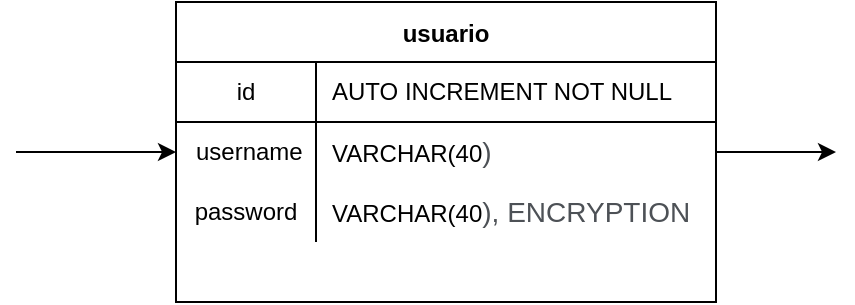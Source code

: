 <mxfile version="14.7.7" type="device"><diagram id="b9N5NoFdpQIJ4h7Vt9xj" name="Page-1"><mxGraphModel dx="868" dy="482" grid="1" gridSize="10" guides="1" tooltips="1" connect="1" arrows="1" fold="1" page="1" pageScale="1" pageWidth="827" pageHeight="1169" math="0" shadow="0"><root><mxCell id="0"/><mxCell id="1" parent="0"/><mxCell id="icZ57qNvOy2Bql8MkENV-1" value="usuario" style="shape=table;startSize=30;container=1;collapsible=0;childLayout=tableLayout;fixedRows=1;rowLines=0;fontStyle=1;align=center;" vertex="1" parent="1"><mxGeometry x="120" y="130" width="270" height="150" as="geometry"/></mxCell><mxCell id="icZ57qNvOy2Bql8MkENV-2" value="" style="shape=partialRectangle;html=1;whiteSpace=wrap;collapsible=0;dropTarget=0;pointerEvents=0;fillColor=none;top=0;left=0;bottom=1;right=0;points=[[0,0.5],[1,0.5]];portConstraint=eastwest;" vertex="1" parent="icZ57qNvOy2Bql8MkENV-1"><mxGeometry y="30" width="270" height="30" as="geometry"/></mxCell><mxCell id="icZ57qNvOy2Bql8MkENV-3" value="id" style="shape=partialRectangle;html=1;whiteSpace=wrap;connectable=0;fillColor=none;top=0;left=0;bottom=0;right=0;overflow=hidden;" vertex="1" parent="icZ57qNvOy2Bql8MkENV-2"><mxGeometry width="70" height="30" as="geometry"/></mxCell><mxCell id="icZ57qNvOy2Bql8MkENV-4" value="AUTO INCREMENT NOT NULL" style="shape=partialRectangle;html=1;whiteSpace=wrap;connectable=0;fillColor=none;top=0;left=0;bottom=0;right=0;align=left;spacingLeft=6;overflow=hidden;" vertex="1" parent="icZ57qNvOy2Bql8MkENV-2"><mxGeometry x="70" width="200" height="30" as="geometry"/></mxCell><mxCell id="icZ57qNvOy2Bql8MkENV-5" value="" style="shape=partialRectangle;html=1;whiteSpace=wrap;collapsible=0;dropTarget=0;pointerEvents=0;fillColor=none;top=0;left=0;bottom=0;right=0;points=[[0,0.5],[1,0.5]];portConstraint=eastwest;" vertex="1" parent="icZ57qNvOy2Bql8MkENV-1"><mxGeometry y="60" width="270" height="30" as="geometry"/></mxCell><mxCell id="icZ57qNvOy2Bql8MkENV-6" value="&amp;nbsp;username" style="shape=partialRectangle;html=1;whiteSpace=wrap;connectable=0;fillColor=none;top=0;left=0;bottom=0;right=0;overflow=hidden;" vertex="1" parent="icZ57qNvOy2Bql8MkENV-5"><mxGeometry width="70" height="30" as="geometry"/></mxCell><mxCell id="icZ57qNvOy2Bql8MkENV-7" value="VARCHAR(40&lt;span style=&quot;color: rgb(77 , 81 , 86) ; font-family: &amp;#34;arial&amp;#34; , sans-serif ; font-size: 14px ; background-color: rgb(255 , 255 , 255)&quot;&gt;)&lt;/span&gt;" style="shape=partialRectangle;html=1;whiteSpace=wrap;connectable=0;fillColor=none;top=0;left=0;bottom=0;right=0;align=left;spacingLeft=6;overflow=hidden;" vertex="1" parent="icZ57qNvOy2Bql8MkENV-5"><mxGeometry x="70" width="200" height="30" as="geometry"/></mxCell><mxCell id="icZ57qNvOy2Bql8MkENV-8" value="" style="shape=partialRectangle;html=1;whiteSpace=wrap;collapsible=0;dropTarget=0;pointerEvents=0;fillColor=none;top=0;left=0;bottom=0;right=0;points=[[0,0.5],[1,0.5]];portConstraint=eastwest;" vertex="1" parent="icZ57qNvOy2Bql8MkENV-1"><mxGeometry y="90" width="270" height="30" as="geometry"/></mxCell><mxCell id="icZ57qNvOy2Bql8MkENV-9" value="password" style="shape=partialRectangle;html=1;whiteSpace=wrap;connectable=0;fillColor=none;top=0;left=0;bottom=0;right=0;overflow=hidden;" vertex="1" parent="icZ57qNvOy2Bql8MkENV-8"><mxGeometry width="70" height="30" as="geometry"/></mxCell><mxCell id="icZ57qNvOy2Bql8MkENV-10" value="VARCHAR(40&lt;span style=&quot;color: rgb(77 , 81 , 86) ; font-family: &amp;#34;arial&amp;#34; , sans-serif ; font-size: 14px ; background-color: rgb(255 , 255 , 255)&quot;&gt;),&amp;nbsp;&lt;/span&gt;&lt;font color=&quot;#4d5156&quot; face=&quot;arial, sans-serif&quot;&gt;&lt;span style=&quot;font-size: 14px&quot;&gt;ENCRYPTION&lt;/span&gt;&lt;/font&gt;" style="shape=partialRectangle;html=1;whiteSpace=wrap;connectable=0;fillColor=none;top=0;left=0;bottom=0;right=0;align=left;spacingLeft=6;overflow=hidden;" vertex="1" parent="icZ57qNvOy2Bql8MkENV-8"><mxGeometry x="70" width="200" height="30" as="geometry"/></mxCell><mxCell id="icZ57qNvOy2Bql8MkENV-11" value="" style="endArrow=classic;html=1;entryX=0;entryY=0.5;entryDx=0;entryDy=0;" edge="1" parent="1" target="icZ57qNvOy2Bql8MkENV-5"><mxGeometry width="50" height="50" relative="1" as="geometry"><mxPoint x="40" y="205" as="sourcePoint"/><mxPoint x="440" y="220" as="targetPoint"/></mxGeometry></mxCell><mxCell id="icZ57qNvOy2Bql8MkENV-12" value="" style="endArrow=classic;html=1;exitX=1;exitY=0.5;exitDx=0;exitDy=0;" edge="1" parent="1" source="icZ57qNvOy2Bql8MkENV-5"><mxGeometry width="50" height="50" relative="1" as="geometry"><mxPoint x="50" y="215" as="sourcePoint"/><mxPoint x="450" y="205" as="targetPoint"/></mxGeometry></mxCell></root></mxGraphModel></diagram></mxfile>